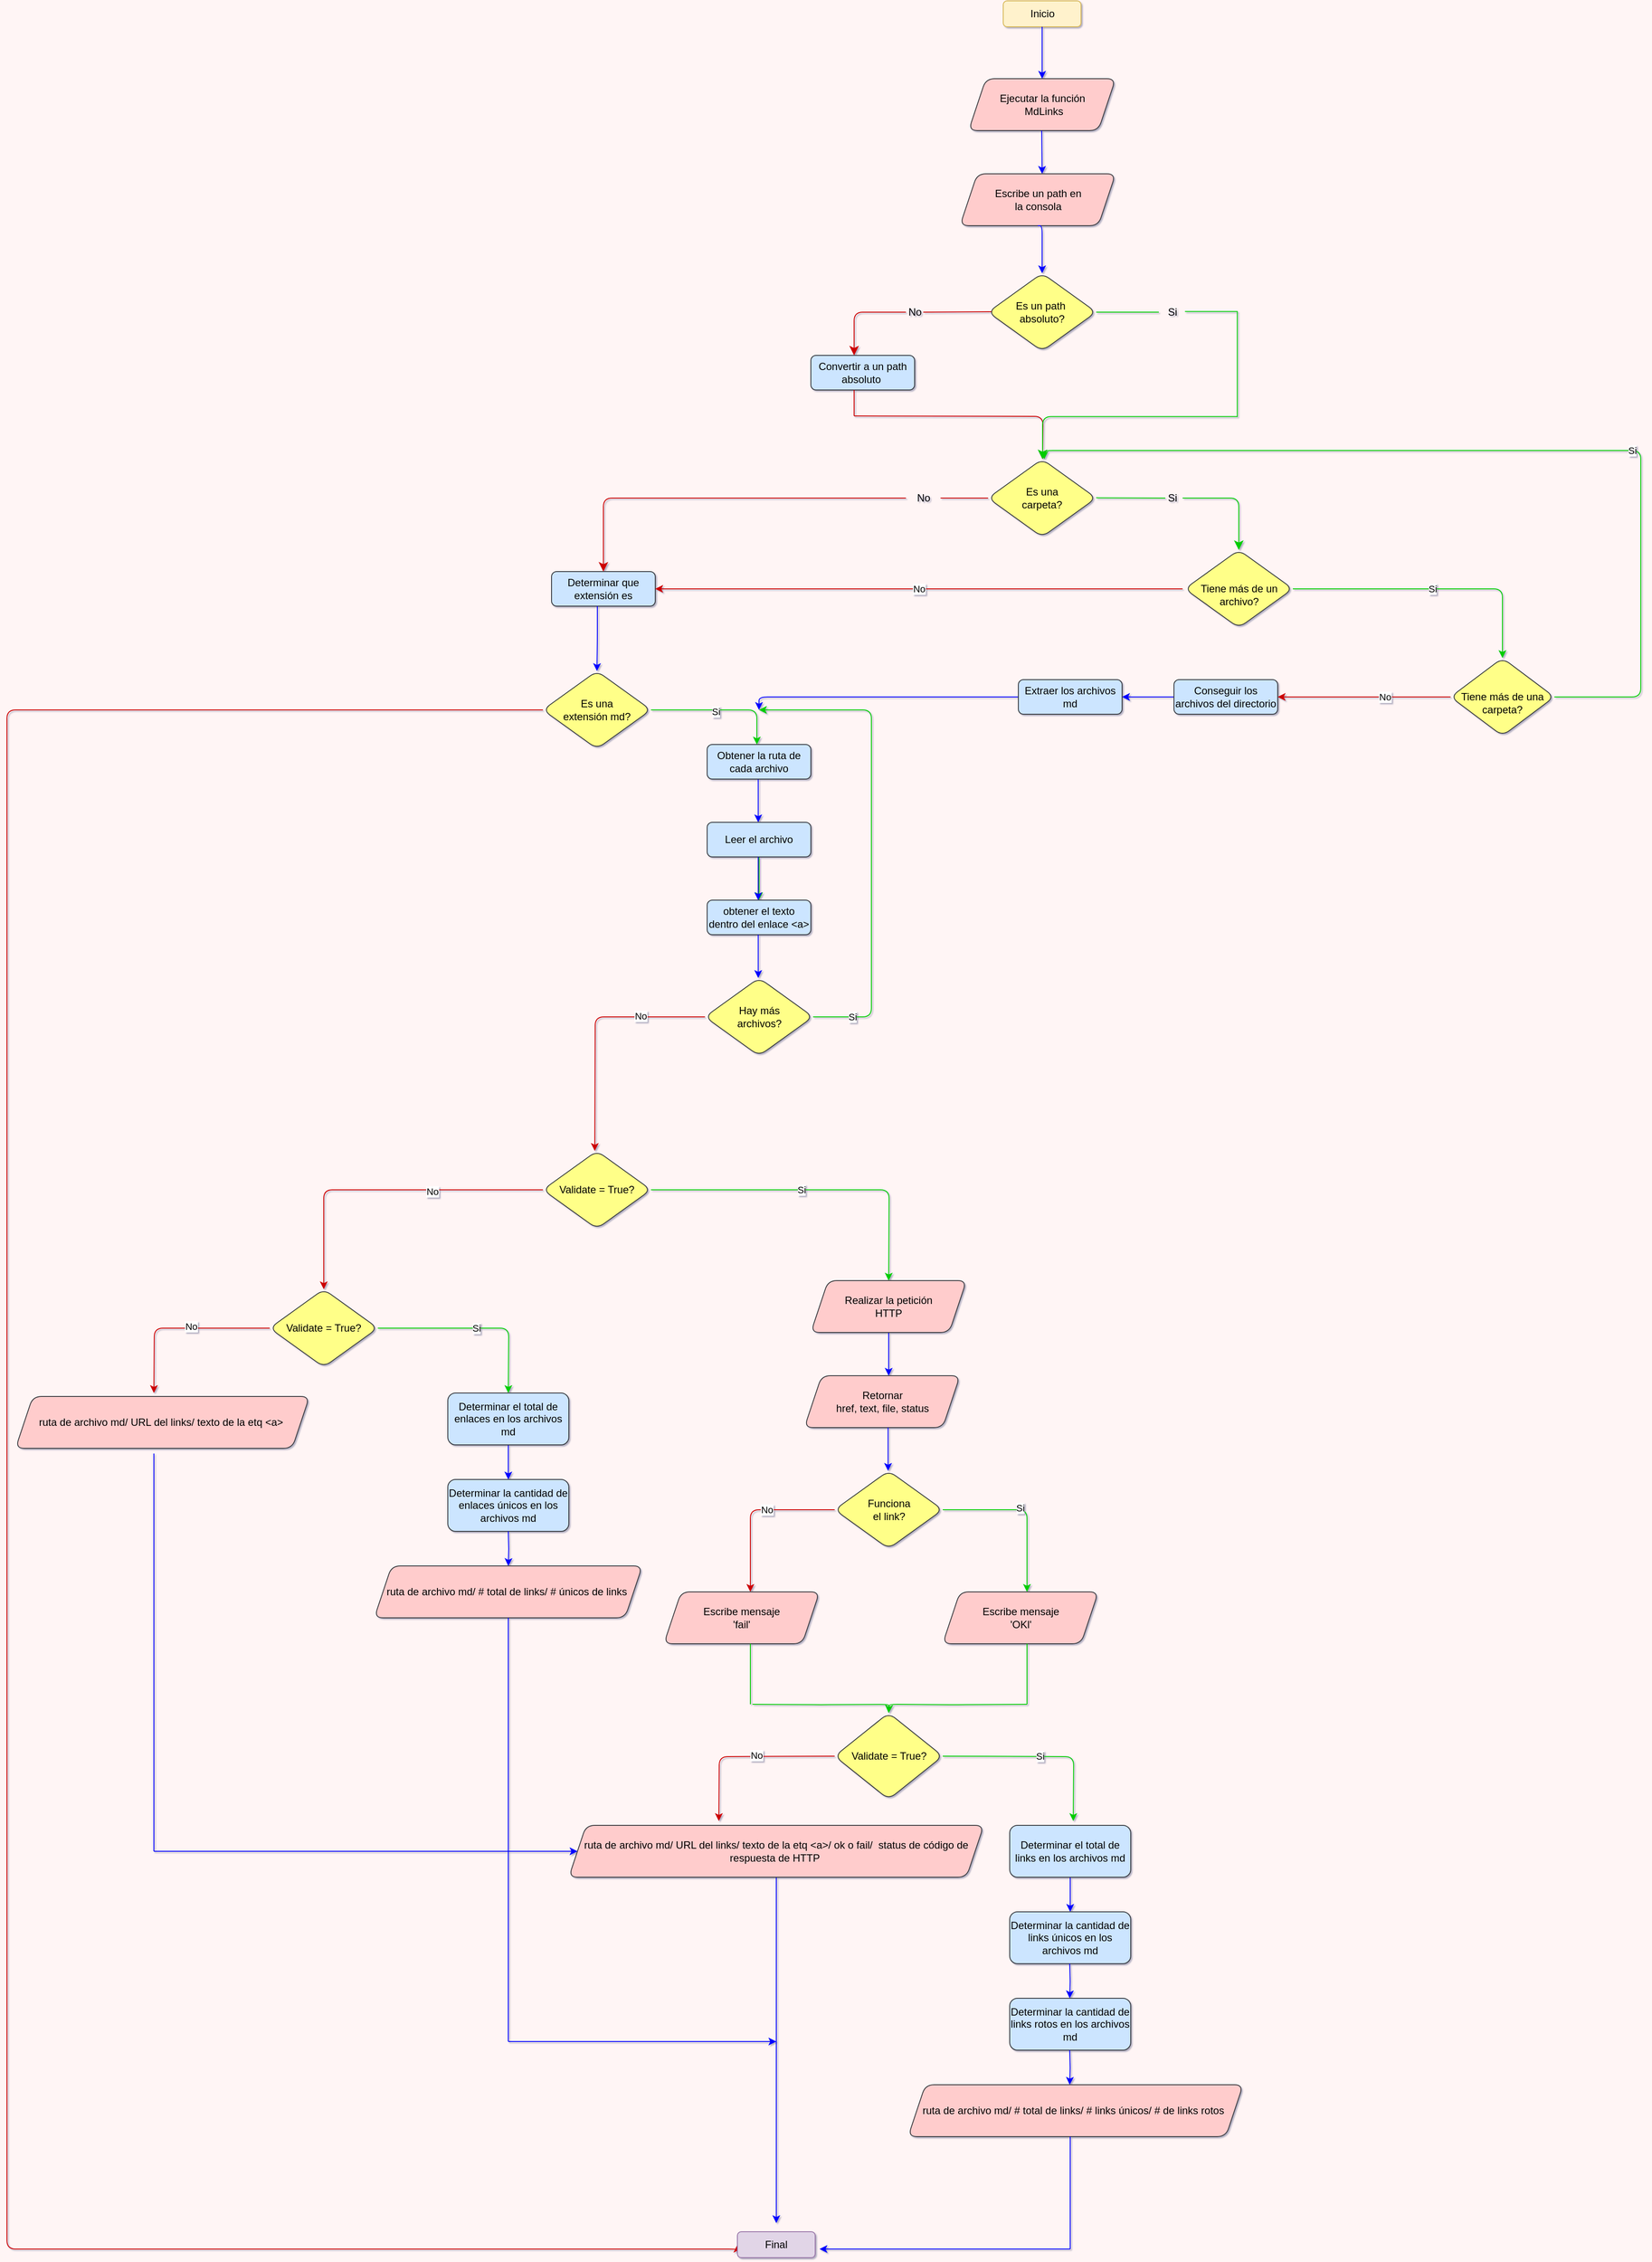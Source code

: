 <mxfile>
    <diagram id="C5RBs43oDa-KdzZeNtuy" name="Page-1">
        <mxGraphModel dx="1115" dy="220" grid="1" gridSize="10" guides="1" tooltips="1" connect="1" arrows="1" fold="1" page="1" pageScale="1" pageWidth="827" pageHeight="1169" background="#FFF5F5" math="0" shadow="1">
            <root>
                <mxCell id="WIyWlLk6GJQsqaUBKTNV-0"/>
                <mxCell id="WIyWlLk6GJQsqaUBKTNV-1" parent="WIyWlLk6GJQsqaUBKTNV-0"/>
                <mxCell id="WIyWlLk6GJQsqaUBKTNV-3" value="Inicio" style="rounded=1;whiteSpace=wrap;html=1;fontSize=12;glass=0;strokeWidth=1;shadow=0;fillColor=#fff2cc;strokeColor=#d6b656;" parent="WIyWlLk6GJQsqaUBKTNV-1" vertex="1">
                    <mxGeometry x="372.5" y="80" width="90" height="30" as="geometry"/>
                </mxCell>
                <mxCell id="GzxHe0S0takHzzs3fDO5-0" value="Ejecutar la función&lt;br&gt;&amp;nbsp;MdLinks" style="shape=parallelogram;perimeter=parallelogramPerimeter;whiteSpace=wrap;html=1;fixedSize=1;fillColor=#ffcccc;strokeColor=#36393d;rounded=1;" parent="WIyWlLk6GJQsqaUBKTNV-1" vertex="1">
                    <mxGeometry x="332.5" y="170" width="170" height="60" as="geometry"/>
                </mxCell>
                <mxCell id="GzxHe0S0takHzzs3fDO5-2" value="" style="endArrow=classic;html=1;rounded=1;strokeColor=#0000FF;" parent="WIyWlLk6GJQsqaUBKTNV-1" edge="1">
                    <mxGeometry width="50" height="50" relative="1" as="geometry">
                        <mxPoint x="417" y="230" as="sourcePoint"/>
                        <mxPoint x="417.5" y="280" as="targetPoint"/>
                    </mxGeometry>
                </mxCell>
                <mxCell id="GzxHe0S0takHzzs3fDO5-3" value="Escribe un path en &lt;br&gt;la consola" style="shape=parallelogram;perimeter=parallelogramPerimeter;whiteSpace=wrap;html=1;fixedSize=1;fillColor=#ffcccc;strokeColor=#36393d;rounded=1;" parent="WIyWlLk6GJQsqaUBKTNV-1" vertex="1">
                    <mxGeometry x="322.5" y="280" width="180" height="60" as="geometry"/>
                </mxCell>
                <mxCell id="GzxHe0S0takHzzs3fDO5-6" style="edgeStyle=orthogonalEdgeStyle;rounded=1;orthogonalLoop=1;jettySize=auto;html=1;exitX=0.5;exitY=1;exitDx=0;exitDy=0;entryX=0.5;entryY=0;entryDx=0;entryDy=0;strokeColor=#0000FF;" parent="WIyWlLk6GJQsqaUBKTNV-1" source="GzxHe0S0takHzzs3fDO5-3" target="GzxHe0S0takHzzs3fDO5-42" edge="1">
                    <mxGeometry x="-0.143" y="20" relative="1" as="geometry">
                        <mxPoint x="418" y="390" as="targetPoint"/>
                        <Array as="points">
                            <mxPoint x="418" y="340"/>
                        </Array>
                        <mxPoint as="offset"/>
                    </mxGeometry>
                </mxCell>
                <mxCell id="GzxHe0S0takHzzs3fDO5-11" value="" style="endArrow=none;html=1;rounded=1;fillColor=#d5e8d4;strokeColor=#00CC00;exitX=1;exitY=0.5;exitDx=0;exitDy=0;" parent="WIyWlLk6GJQsqaUBKTNV-1" source="GzxHe0S0takHzzs3fDO5-42" target="GzxHe0S0takHzzs3fDO5-12" edge="1">
                    <mxGeometry width="50" height="50" relative="1" as="geometry">
                        <mxPoint x="467.5" y="444.67" as="sourcePoint"/>
                        <mxPoint x="550" y="440" as="targetPoint"/>
                        <Array as="points">
                            <mxPoint x="530" y="440"/>
                        </Array>
                    </mxGeometry>
                </mxCell>
                <mxCell id="GzxHe0S0takHzzs3fDO5-12" value="Si" style="text;html=1;align=center;verticalAlign=middle;resizable=0;points=[];autosize=1;strokeColor=none;fillColor=none;rounded=1;" parent="WIyWlLk6GJQsqaUBKTNV-1" vertex="1">
                    <mxGeometry x="552.5" y="425" width="30" height="30" as="geometry"/>
                </mxCell>
                <mxCell id="GzxHe0S0takHzzs3fDO5-15" value="" style="shape=partialRectangle;whiteSpace=wrap;html=1;bottom=0;right=0;fillColor=none;rotation=90;strokeColor=#00CC00;rounded=1;" parent="WIyWlLk6GJQsqaUBKTNV-1" vertex="1">
                    <mxGeometry x="552.5" y="470" width="121.5" height="60" as="geometry"/>
                </mxCell>
                <mxCell id="GzxHe0S0takHzzs3fDO5-18" value="Es una &lt;br&gt;carpeta?" style="rhombus;whiteSpace=wrap;html=1;fillColor=#ffff88;strokeColor=#36393d;rounded=1;" parent="WIyWlLk6GJQsqaUBKTNV-1" vertex="1">
                    <mxGeometry x="355" y="610" width="125" height="90" as="geometry"/>
                </mxCell>
                <mxCell id="GzxHe0S0takHzzs3fDO5-19" value="" style="endArrow=none;html=1;rounded=1;fillColor=#f8cecc;strokeColor=#CC0000;" parent="WIyWlLk6GJQsqaUBKTNV-1" edge="1">
                    <mxGeometry width="50" height="50" relative="1" as="geometry">
                        <mxPoint x="280" y="440" as="sourcePoint"/>
                        <mxPoint x="365" y="439.5" as="targetPoint"/>
                    </mxGeometry>
                </mxCell>
                <mxCell id="GzxHe0S0takHzzs3fDO5-22" value="No" style="text;html=1;align=center;verticalAlign=middle;resizable=0;points=[];autosize=1;strokeColor=none;fillColor=none;rounded=1;" parent="WIyWlLk6GJQsqaUBKTNV-1" vertex="1">
                    <mxGeometry x="250" y="425" width="40" height="30" as="geometry"/>
                </mxCell>
                <mxCell id="GzxHe0S0takHzzs3fDO5-23" value="" style="edgeStyle=segmentEdgeStyle;endArrow=classic;html=1;rounded=1;endSize=8;startSize=8;fillColor=#f8cecc;strokeColor=#CC0000;" parent="WIyWlLk6GJQsqaUBKTNV-1" edge="1">
                    <mxGeometry x="-0.2" y="-40" width="50" height="50" relative="1" as="geometry">
                        <mxPoint x="260" y="440" as="sourcePoint"/>
                        <mxPoint x="200" y="490" as="targetPoint"/>
                        <mxPoint as="offset"/>
                    </mxGeometry>
                </mxCell>
                <mxCell id="GzxHe0S0takHzzs3fDO5-24" value="Convertir a un path absoluto&amp;nbsp;" style="rounded=1;whiteSpace=wrap;html=1;fillColor=#cce5ff;strokeColor=#36393d;" parent="WIyWlLk6GJQsqaUBKTNV-1" vertex="1">
                    <mxGeometry x="150" y="490" width="120" height="40" as="geometry"/>
                </mxCell>
                <mxCell id="GzxHe0S0takHzzs3fDO5-30" value="" style="endArrow=none;html=1;rounded=1;strokeColor=#CC0000;" parent="WIyWlLk6GJQsqaUBKTNV-1" edge="1">
                    <mxGeometry width="50" height="50" relative="1" as="geometry">
                        <mxPoint x="200" y="560" as="sourcePoint"/>
                        <mxPoint x="200" y="530" as="targetPoint"/>
                        <Array as="points"/>
                    </mxGeometry>
                </mxCell>
                <mxCell id="GzxHe0S0takHzzs3fDO5-31" value="" style="endArrow=classic;html=1;rounded=1;strokeColor=#CC0000;edgeStyle=orthogonalEdgeStyle;" parent="WIyWlLk6GJQsqaUBKTNV-1" edge="1">
                    <mxGeometry width="50" height="50" relative="1" as="geometry">
                        <mxPoint x="200" y="560" as="sourcePoint"/>
                        <mxPoint x="418" y="610" as="targetPoint"/>
                    </mxGeometry>
                </mxCell>
                <mxCell id="GzxHe0S0takHzzs3fDO5-17" value="" style="edgeStyle=orthogonalEdgeStyle;endArrow=classic;html=1;rounded=1;endSize=8;startSize=8;exitX=1;exitY=0;exitDx=0;exitDy=0;fillColor=#d5e8d4;strokeColor=#00CC00;" parent="WIyWlLk6GJQsqaUBKTNV-1" source="GzxHe0S0takHzzs3fDO5-15" edge="1">
                    <mxGeometry x="-0.4" y="-170" width="50" height="50" relative="1" as="geometry">
                        <mxPoint x="477.5" y="560" as="sourcePoint"/>
                        <mxPoint x="418" y="610" as="targetPoint"/>
                        <Array as="points">
                            <mxPoint x="418" y="560"/>
                        </Array>
                        <mxPoint as="offset"/>
                    </mxGeometry>
                </mxCell>
                <mxCell id="GzxHe0S0takHzzs3fDO5-33" value="" style="endArrow=none;html=1;rounded=1;fillColor=#d5e8d4;strokeColor=#00CC00;" parent="WIyWlLk6GJQsqaUBKTNV-1" edge="1">
                    <mxGeometry width="50" height="50" relative="1" as="geometry">
                        <mxPoint x="480" y="654.68" as="sourcePoint"/>
                        <mxPoint x="560" y="655.01" as="targetPoint"/>
                    </mxGeometry>
                </mxCell>
                <mxCell id="GzxHe0S0takHzzs3fDO5-34" value="Si" style="text;html=1;align=center;verticalAlign=middle;resizable=0;points=[];autosize=1;strokeColor=none;fillColor=none;shadow=1;rounded=1;" parent="WIyWlLk6GJQsqaUBKTNV-1" vertex="1">
                    <mxGeometry x="552.5" y="640" width="30" height="30" as="geometry"/>
                </mxCell>
                <mxCell id="GzxHe0S0takHzzs3fDO5-36" value="" style="endArrow=none;html=1;rounded=1;fillColor=#f8cecc;strokeColor=#CC0000;entryX=0;entryY=0.5;entryDx=0;entryDy=0;" parent="WIyWlLk6GJQsqaUBKTNV-1" target="GzxHe0S0takHzzs3fDO5-18" edge="1">
                    <mxGeometry width="50" height="50" relative="1" as="geometry">
                        <mxPoint x="300" y="655" as="sourcePoint"/>
                        <mxPoint x="350" y="664" as="targetPoint"/>
                        <Array as="points">
                            <mxPoint x="310" y="655"/>
                        </Array>
                    </mxGeometry>
                </mxCell>
                <mxCell id="GzxHe0S0takHzzs3fDO5-39" value="" style="edgeStyle=segmentEdgeStyle;endArrow=classic;html=1;rounded=1;endSize=8;startSize=8;strokeColor=#00CC00;entryX=0.5;entryY=0;entryDx=0;entryDy=0;" parent="WIyWlLk6GJQsqaUBKTNV-1" target="GzxHe0S0takHzzs3fDO5-50" edge="1">
                    <mxGeometry x="-0.52" y="25" width="50" height="50" relative="1" as="geometry">
                        <mxPoint x="580" y="655" as="sourcePoint"/>
                        <mxPoint x="642.99" y="700" as="targetPoint"/>
                        <Array as="points">
                            <mxPoint x="645" y="655"/>
                        </Array>
                        <mxPoint as="offset"/>
                    </mxGeometry>
                </mxCell>
                <mxCell id="GzxHe0S0takHzzs3fDO5-42" value="Es un path&amp;nbsp;&lt;br&gt;absoluto?" style="rhombus;whiteSpace=wrap;html=1;fillColor=#ffff88;strokeColor=#36393d;rounded=1;" parent="WIyWlLk6GJQsqaUBKTNV-1" vertex="1">
                    <mxGeometry x="355" y="395" width="125" height="90" as="geometry"/>
                </mxCell>
                <mxCell id="GzxHe0S0takHzzs3fDO5-50" value="&lt;br&gt;Tiene más de un archivo?" style="rhombus;whiteSpace=wrap;html=1;fillColor=#ffff88;strokeColor=#36393d;rounded=1;" parent="WIyWlLk6GJQsqaUBKTNV-1" vertex="1">
                    <mxGeometry x="582.5" y="715" width="125" height="90" as="geometry"/>
                </mxCell>
                <mxCell id="GzxHe0S0takHzzs3fDO5-58" value="Determinar que extensión es" style="rounded=1;whiteSpace=wrap;html=1;fillColor=#cce5ff;strokeColor=#36393d;" parent="WIyWlLk6GJQsqaUBKTNV-1" vertex="1">
                    <mxGeometry x="-150" y="740" width="120" height="40" as="geometry"/>
                </mxCell>
                <mxCell id="GzxHe0S0takHzzs3fDO5-59" value="No" style="endArrow=classic;html=1;rounded=1;strokeColor=#CC0000;entryX=1;entryY=0.5;entryDx=0;entryDy=0;" parent="WIyWlLk6GJQsqaUBKTNV-1" target="GzxHe0S0takHzzs3fDO5-58" edge="1">
                    <mxGeometry width="50" height="50" relative="1" as="geometry">
                        <mxPoint x="580" y="760" as="sourcePoint"/>
                        <mxPoint x="380" y="744.63" as="targetPoint"/>
                    </mxGeometry>
                </mxCell>
                <mxCell id="GzxHe0S0takHzzs3fDO5-60" value="Si" style="endArrow=classic;html=1;rounded=1;strokeColor=#00CC00;exitX=1;exitY=0.5;exitDx=0;exitDy=0;entryX=0.5;entryY=0;entryDx=0;entryDy=0;" parent="WIyWlLk6GJQsqaUBKTNV-1" source="GzxHe0S0takHzzs3fDO5-50" target="GzxHe0S0takHzzs3fDO5-61" edge="1">
                    <mxGeometry width="50" height="50" relative="1" as="geometry">
                        <mxPoint x="680" y="744.63" as="sourcePoint"/>
                        <mxPoint x="950" y="790" as="targetPoint"/>
                        <Array as="points">
                            <mxPoint x="850" y="760"/>
                            <mxPoint x="950" y="760"/>
                        </Array>
                    </mxGeometry>
                </mxCell>
                <mxCell id="GzxHe0S0takHzzs3fDO5-64" style="edgeStyle=orthogonalEdgeStyle;rounded=1;orthogonalLoop=1;jettySize=auto;html=1;strokeColor=#00CC00;exitX=1;exitY=0.5;exitDx=0;exitDy=0;" parent="WIyWlLk6GJQsqaUBKTNV-1" source="GzxHe0S0takHzzs3fDO5-61" edge="1">
                    <mxGeometry relative="1" as="geometry">
                        <mxPoint x="420" y="610" as="targetPoint"/>
                        <mxPoint x="1020" y="835" as="sourcePoint"/>
                        <Array as="points">
                            <mxPoint x="1110" y="885"/>
                            <mxPoint x="1110" y="600"/>
                            <mxPoint x="420" y="600"/>
                        </Array>
                    </mxGeometry>
                </mxCell>
                <mxCell id="GzxHe0S0takHzzs3fDO5-66" value="Si" style="edgeLabel;html=1;align=center;verticalAlign=middle;resizable=0;points=[];rounded=1;" parent="GzxHe0S0takHzzs3fDO5-64" vertex="1" connectable="0">
                    <mxGeometry x="-0.272" relative="1" as="geometry">
                        <mxPoint as="offset"/>
                    </mxGeometry>
                </mxCell>
                <mxCell id="GzxHe0S0takHzzs3fDO5-67" style="edgeStyle=orthogonalEdgeStyle;rounded=1;orthogonalLoop=1;jettySize=auto;html=1;strokeColor=#CC0000;fillColor=#f8cecc;entryX=1;entryY=0.5;entryDx=0;entryDy=0;" parent="WIyWlLk6GJQsqaUBKTNV-1" source="GzxHe0S0takHzzs3fDO5-61" target="GzxHe0S0takHzzs3fDO5-69" edge="1">
                    <mxGeometry relative="1" as="geometry">
                        <mxPoint x="690" y="830" as="targetPoint"/>
                        <Array as="points"/>
                    </mxGeometry>
                </mxCell>
                <mxCell id="GzxHe0S0takHzzs3fDO5-68" value="No" style="edgeLabel;html=1;align=center;verticalAlign=middle;resizable=0;points=[];rounded=1;" parent="GzxHe0S0takHzzs3fDO5-67" vertex="1" connectable="0">
                    <mxGeometry x="-0.238" relative="1" as="geometry">
                        <mxPoint as="offset"/>
                    </mxGeometry>
                </mxCell>
                <mxCell id="GzxHe0S0takHzzs3fDO5-61" value="&lt;br&gt;Tiene más de una carpeta?" style="rhombus;whiteSpace=wrap;html=1;fillColor=#ffff88;strokeColor=#36393d;rounded=1;" parent="WIyWlLk6GJQsqaUBKTNV-1" vertex="1">
                    <mxGeometry x="890" y="840" width="120" height="90" as="geometry"/>
                </mxCell>
                <mxCell id="GzxHe0S0takHzzs3fDO5-109" style="edgeStyle=orthogonalEdgeStyle;rounded=1;orthogonalLoop=1;jettySize=auto;html=1;entryX=1;entryY=0.5;entryDx=0;entryDy=0;strokeColor=#0000FF;" parent="WIyWlLk6GJQsqaUBKTNV-1" source="GzxHe0S0takHzzs3fDO5-69" target="GzxHe0S0takHzzs3fDO5-71" edge="1">
                    <mxGeometry relative="1" as="geometry"/>
                </mxCell>
                <mxCell id="GzxHe0S0takHzzs3fDO5-69" value="Conseguir los archivos del directorio" style="rounded=1;whiteSpace=wrap;html=1;fillColor=#cce5ff;strokeColor=#36393d;" parent="WIyWlLk6GJQsqaUBKTNV-1" vertex="1">
                    <mxGeometry x="570" y="865" width="120" height="40" as="geometry"/>
                </mxCell>
                <mxCell id="GzxHe0S0takHzzs3fDO5-108" style="edgeStyle=orthogonalEdgeStyle;rounded=1;orthogonalLoop=1;jettySize=auto;html=1;strokeColor=#0000FF;" parent="WIyWlLk6GJQsqaUBKTNV-1" source="GzxHe0S0takHzzs3fDO5-71" edge="1">
                    <mxGeometry relative="1" as="geometry">
                        <mxPoint x="90" y="900" as="targetPoint"/>
                        <Array as="points">
                            <mxPoint x="90" y="885"/>
                        </Array>
                    </mxGeometry>
                </mxCell>
                <mxCell id="GzxHe0S0takHzzs3fDO5-71" value="Extraer los archivos md" style="rounded=1;whiteSpace=wrap;html=1;fillColor=#cce5ff;strokeColor=#36393d;" parent="WIyWlLk6GJQsqaUBKTNV-1" vertex="1">
                    <mxGeometry x="390" y="865" width="120" height="40" as="geometry"/>
                </mxCell>
                <mxCell id="GzxHe0S0takHzzs3fDO5-78" style="edgeStyle=orthogonalEdgeStyle;rounded=1;orthogonalLoop=1;jettySize=auto;html=1;strokeColor=#00CC00;entryX=0.5;entryY=0;entryDx=0;entryDy=0;" parent="WIyWlLk6GJQsqaUBKTNV-1" source="GzxHe0S0takHzzs3fDO5-72" edge="1">
                    <mxGeometry relative="1" as="geometry">
                        <mxPoint x="87.5" y="940" as="targetPoint"/>
                        <Array as="points">
                            <mxPoint x="88" y="900"/>
                        </Array>
                    </mxGeometry>
                </mxCell>
                <mxCell id="GzxHe0S0takHzzs3fDO5-79" value="Si" style="edgeLabel;html=1;align=center;verticalAlign=middle;resizable=0;points=[];rounded=1;" parent="GzxHe0S0takHzzs3fDO5-78" vertex="1" connectable="0">
                    <mxGeometry x="-0.083" y="-2" relative="1" as="geometry">
                        <mxPoint as="offset"/>
                    </mxGeometry>
                </mxCell>
                <mxCell id="GzxHe0S0takHzzs3fDO5-81" style="edgeStyle=orthogonalEdgeStyle;rounded=1;orthogonalLoop=1;jettySize=auto;html=1;strokeColor=#CC0000;entryX=0;entryY=0.5;entryDx=0;entryDy=0;" parent="WIyWlLk6GJQsqaUBKTNV-1" source="GzxHe0S0takHzzs3fDO5-72" target="GzxHe0S0takHzzs3fDO5-174" edge="1">
                    <mxGeometry relative="1" as="geometry">
                        <mxPoint x="-200" y="2440" as="targetPoint"/>
                        <Array as="points">
                            <mxPoint x="-780" y="900"/>
                            <mxPoint x="-780" y="2680"/>
                            <mxPoint x="65" y="2680"/>
                        </Array>
                    </mxGeometry>
                </mxCell>
                <mxCell id="GzxHe0S0takHzzs3fDO5-72" value="Es una &lt;br&gt;extensión md?" style="rhombus;whiteSpace=wrap;html=1;fillColor=#ffff88;strokeColor=#36393d;rounded=1;" parent="WIyWlLk6GJQsqaUBKTNV-1" vertex="1">
                    <mxGeometry x="-160" y="855" width="125" height="90" as="geometry"/>
                </mxCell>
                <mxCell id="GzxHe0S0takHzzs3fDO5-77" value="" style="group;rounded=1;" parent="WIyWlLk6GJQsqaUBKTNV-1" vertex="1" connectable="0">
                    <mxGeometry x="120" y="640" width="180" height="30" as="geometry"/>
                </mxCell>
                <mxCell id="GzxHe0S0takHzzs3fDO5-37" value="No" style="text;html=1;align=center;verticalAlign=middle;resizable=0;points=[];autosize=1;strokeColor=none;fillColor=none;rounded=1;" parent="GzxHe0S0takHzzs3fDO5-77" vertex="1">
                    <mxGeometry x="140" width="40" height="30" as="geometry"/>
                </mxCell>
                <mxCell id="GzxHe0S0takHzzs3fDO5-55" value="" style="edgeStyle=segmentEdgeStyle;endArrow=classic;html=1;rounded=1;endSize=8;startSize=8;fillColor=#f8cecc;strokeColor=#CC0000;entryX=0.5;entryY=0;entryDx=0;entryDy=0;" parent="GzxHe0S0takHzzs3fDO5-77" source="GzxHe0S0takHzzs3fDO5-37" target="GzxHe0S0takHzzs3fDO5-58" edge="1">
                    <mxGeometry x="-0.2" y="-40" width="50" height="50" relative="1" as="geometry">
                        <mxPoint x="160" y="10" as="sourcePoint"/>
                        <mxPoint y="70" as="targetPoint"/>
                        <mxPoint as="offset"/>
                        <Array as="points">
                            <mxPoint x="-210" y="15"/>
                            <mxPoint x="-210" y="85"/>
                        </Array>
                    </mxGeometry>
                </mxCell>
                <mxCell id="GzxHe0S0takHzzs3fDO5-74" style="edgeStyle=orthogonalEdgeStyle;rounded=1;orthogonalLoop=1;jettySize=auto;html=1;strokeColor=#0000FF;entryX=0.5;entryY=0;entryDx=0;entryDy=0;" parent="GzxHe0S0takHzzs3fDO5-77" source="GzxHe0S0takHzzs3fDO5-58" target="GzxHe0S0takHzzs3fDO5-72" edge="1">
                    <mxGeometry relative="1" as="geometry">
                        <mxPoint y="150" as="targetPoint"/>
                        <Array as="points">
                            <mxPoint x="-217" y="180"/>
                            <mxPoint x="-217" y="180"/>
                        </Array>
                    </mxGeometry>
                </mxCell>
                <mxCell id="GzxHe0S0takHzzs3fDO5-86" style="edgeStyle=orthogonalEdgeStyle;rounded=1;orthogonalLoop=1;jettySize=auto;html=1;strokeColor=#0000FF;" parent="WIyWlLk6GJQsqaUBKTNV-1" edge="1">
                    <mxGeometry relative="1" as="geometry">
                        <mxPoint x="89.09" y="1030" as="targetPoint"/>
                        <mxPoint x="89.09" y="980" as="sourcePoint"/>
                        <Array as="points">
                            <mxPoint x="89.09" y="990"/>
                            <mxPoint x="89.09" y="990"/>
                        </Array>
                    </mxGeometry>
                </mxCell>
                <mxCell id="GzxHe0S0takHzzs3fDO5-85" value="Obtener la ruta de cada archivo" style="rounded=1;whiteSpace=wrap;html=1;fillColor=#cce5ff;strokeColor=#36393d;" parent="WIyWlLk6GJQsqaUBKTNV-1" vertex="1">
                    <mxGeometry x="30" y="940" width="120" height="40" as="geometry"/>
                </mxCell>
                <mxCell id="GzxHe0S0takHzzs3fDO5-94" value="" style="edgeStyle=orthogonalEdgeStyle;rounded=1;orthogonalLoop=1;jettySize=auto;html=1;strokeColor=#00CC00;" parent="WIyWlLk6GJQsqaUBKTNV-1" source="GzxHe0S0takHzzs3fDO5-87" target="GzxHe0S0takHzzs3fDO5-89" edge="1">
                    <mxGeometry relative="1" as="geometry"/>
                </mxCell>
                <mxCell id="GzxHe0S0takHzzs3fDO5-87" value="Leer el archivo" style="rounded=1;whiteSpace=wrap;html=1;fillColor=#cce5ff;strokeColor=#36393d;" parent="WIyWlLk6GJQsqaUBKTNV-1" vertex="1">
                    <mxGeometry x="30" y="1030" width="120" height="40" as="geometry"/>
                </mxCell>
                <mxCell id="GzxHe0S0takHzzs3fDO5-89" value="obtener el texto dentro del enlace &amp;lt;a&amp;gt;" style="rounded=1;whiteSpace=wrap;html=1;fillColor=#cce5ff;strokeColor=#36393d;" parent="WIyWlLk6GJQsqaUBKTNV-1" vertex="1">
                    <mxGeometry x="30" y="1120" width="120" height="40" as="geometry"/>
                </mxCell>
                <mxCell id="GzxHe0S0takHzzs3fDO5-91" style="edgeStyle=orthogonalEdgeStyle;rounded=1;orthogonalLoop=1;jettySize=auto;html=1;strokeColor=#0000FF;" parent="WIyWlLk6GJQsqaUBKTNV-1" edge="1">
                    <mxGeometry relative="1" as="geometry">
                        <mxPoint x="89.09" y="1120" as="targetPoint"/>
                        <mxPoint x="89.09" y="1070" as="sourcePoint"/>
                        <Array as="points">
                            <mxPoint x="89.09" y="1080"/>
                            <mxPoint x="89.09" y="1080"/>
                        </Array>
                    </mxGeometry>
                </mxCell>
                <mxCell id="GzxHe0S0takHzzs3fDO5-95" style="edgeStyle=orthogonalEdgeStyle;rounded=1;orthogonalLoop=1;jettySize=auto;html=1;strokeColor=#0000FF;" parent="WIyWlLk6GJQsqaUBKTNV-1" edge="1">
                    <mxGeometry relative="1" as="geometry">
                        <mxPoint x="89.09" y="1210" as="targetPoint"/>
                        <mxPoint x="89.09" y="1160" as="sourcePoint"/>
                        <Array as="points">
                            <mxPoint x="89.09" y="1170"/>
                            <mxPoint x="89.09" y="1170"/>
                        </Array>
                    </mxGeometry>
                </mxCell>
                <mxCell id="GzxHe0S0takHzzs3fDO5-98" style="edgeStyle=orthogonalEdgeStyle;rounded=1;orthogonalLoop=1;jettySize=auto;html=1;strokeColor=#00CC00;" parent="WIyWlLk6GJQsqaUBKTNV-1" source="GzxHe0S0takHzzs3fDO5-96" edge="1">
                    <mxGeometry relative="1" as="geometry">
                        <mxPoint x="90" y="900" as="targetPoint"/>
                        <Array as="points">
                            <mxPoint x="220" y="1255"/>
                            <mxPoint x="220" y="900"/>
                        </Array>
                    </mxGeometry>
                </mxCell>
                <mxCell id="GzxHe0S0takHzzs3fDO5-100" value="Si" style="edgeLabel;html=1;align=center;verticalAlign=middle;resizable=0;points=[];rounded=1;" parent="GzxHe0S0takHzzs3fDO5-98" vertex="1" connectable="0">
                    <mxGeometry x="-0.835" relative="1" as="geometry">
                        <mxPoint as="offset"/>
                    </mxGeometry>
                </mxCell>
                <mxCell id="GzxHe0S0takHzzs3fDO5-110" style="edgeStyle=orthogonalEdgeStyle;rounded=1;orthogonalLoop=1;jettySize=auto;html=1;strokeColor=#CC0000;" parent="WIyWlLk6GJQsqaUBKTNV-1" source="GzxHe0S0takHzzs3fDO5-96" edge="1">
                    <mxGeometry relative="1" as="geometry">
                        <mxPoint x="-100" y="1410" as="targetPoint"/>
                    </mxGeometry>
                </mxCell>
                <mxCell id="GzxHe0S0takHzzs3fDO5-112" value="No" style="edgeLabel;html=1;align=center;verticalAlign=middle;resizable=0;points=[];rounded=1;" parent="GzxHe0S0takHzzs3fDO5-110" vertex="1" connectable="0">
                    <mxGeometry x="-0.469" y="-1" relative="1" as="geometry">
                        <mxPoint as="offset"/>
                    </mxGeometry>
                </mxCell>
                <mxCell id="GzxHe0S0takHzzs3fDO5-96" value="Hay más &lt;br&gt;archivos?" style="rhombus;whiteSpace=wrap;html=1;fillColor=#ffff88;strokeColor=#36393d;rounded=1;" parent="WIyWlLk6GJQsqaUBKTNV-1" vertex="1">
                    <mxGeometry x="27.5" y="1210" width="125" height="90" as="geometry"/>
                </mxCell>
                <mxCell id="GzxHe0S0takHzzs3fDO5-114" style="edgeStyle=orthogonalEdgeStyle;rounded=1;orthogonalLoop=1;jettySize=auto;html=1;strokeColor=#00CC00;" parent="WIyWlLk6GJQsqaUBKTNV-1" source="GzxHe0S0takHzzs3fDO5-113" edge="1">
                    <mxGeometry relative="1" as="geometry">
                        <mxPoint x="240" y="1560" as="targetPoint"/>
                    </mxGeometry>
                </mxCell>
                <mxCell id="GzxHe0S0takHzzs3fDO5-115" value="Si" style="edgeLabel;html=1;align=center;verticalAlign=middle;resizable=0;points=[];rounded=1;" parent="GzxHe0S0takHzzs3fDO5-114" vertex="1" connectable="0">
                    <mxGeometry x="-0.088" relative="1" as="geometry">
                        <mxPoint as="offset"/>
                    </mxGeometry>
                </mxCell>
                <mxCell id="GzxHe0S0takHzzs3fDO5-122" style="edgeStyle=orthogonalEdgeStyle;rounded=1;orthogonalLoop=1;jettySize=auto;html=1;strokeColor=#CC0000;entryX=0.5;entryY=0;entryDx=0;entryDy=0;" parent="WIyWlLk6GJQsqaUBKTNV-1" source="GzxHe0S0takHzzs3fDO5-113" target="GzxHe0S0takHzzs3fDO5-124" edge="1">
                    <mxGeometry relative="1" as="geometry">
                        <mxPoint x="-400" y="1560" as="targetPoint"/>
                        <Array as="points">
                            <mxPoint x="-413" y="1455"/>
                        </Array>
                    </mxGeometry>
                </mxCell>
                <mxCell id="GzxHe0S0takHzzs3fDO5-123" value="No" style="edgeLabel;html=1;align=center;verticalAlign=middle;resizable=0;points=[];rounded=1;" parent="GzxHe0S0takHzzs3fDO5-122" vertex="1" connectable="0">
                    <mxGeometry x="-0.302" y="2" relative="1" as="geometry">
                        <mxPoint as="offset"/>
                    </mxGeometry>
                </mxCell>
                <mxCell id="GzxHe0S0takHzzs3fDO5-113" value="Validate = True?" style="rhombus;whiteSpace=wrap;html=1;fillColor=#ffff88;strokeColor=#36393d;rounded=1;" parent="WIyWlLk6GJQsqaUBKTNV-1" vertex="1">
                    <mxGeometry x="-160" y="1410" width="125" height="90" as="geometry"/>
                </mxCell>
                <mxCell id="GzxHe0S0takHzzs3fDO5-121" style="edgeStyle=orthogonalEdgeStyle;rounded=1;orthogonalLoop=1;jettySize=auto;html=1;strokeColor=#0000FF;" parent="WIyWlLk6GJQsqaUBKTNV-1" source="GzxHe0S0takHzzs3fDO5-119" edge="1">
                    <mxGeometry relative="1" as="geometry">
                        <mxPoint x="240" y="1670" as="targetPoint"/>
                    </mxGeometry>
                </mxCell>
                <mxCell id="GzxHe0S0takHzzs3fDO5-119" value="Realizar la petición&lt;br&gt;HTTP" style="shape=parallelogram;perimeter=parallelogramPerimeter;whiteSpace=wrap;html=1;fixedSize=1;fillColor=#ffcccc;strokeColor=#36393d;rounded=1;" parent="WIyWlLk6GJQsqaUBKTNV-1" vertex="1">
                    <mxGeometry x="150" y="1560" width="180" height="60" as="geometry"/>
                </mxCell>
                <mxCell id="GzxHe0S0takHzzs3fDO5-120" value="Retornar&lt;br&gt;href, text, file, status" style="shape=parallelogram;perimeter=parallelogramPerimeter;whiteSpace=wrap;html=1;fixedSize=1;fillColor=#ffcccc;strokeColor=#36393d;rounded=1;" parent="WIyWlLk6GJQsqaUBKTNV-1" vertex="1">
                    <mxGeometry x="142.5" y="1670" width="180" height="60" as="geometry"/>
                </mxCell>
                <mxCell id="GzxHe0S0takHzzs3fDO5-128" value="Si" style="edgeStyle=orthogonalEdgeStyle;rounded=1;orthogonalLoop=1;jettySize=auto;html=1;strokeColor=#00CC00;" parent="WIyWlLk6GJQsqaUBKTNV-1" source="GzxHe0S0takHzzs3fDO5-124" edge="1">
                    <mxGeometry relative="1" as="geometry">
                        <mxPoint x="-200" y="1690" as="targetPoint"/>
                    </mxGeometry>
                </mxCell>
                <mxCell id="GzxHe0S0takHzzs3fDO5-138" style="edgeStyle=orthogonalEdgeStyle;rounded=1;orthogonalLoop=1;jettySize=auto;html=1;strokeColor=#CC0000;" parent="WIyWlLk6GJQsqaUBKTNV-1" source="GzxHe0S0takHzzs3fDO5-124" edge="1">
                    <mxGeometry relative="1" as="geometry">
                        <mxPoint x="-610" y="1690" as="targetPoint"/>
                    </mxGeometry>
                </mxCell>
                <mxCell id="GzxHe0S0takHzzs3fDO5-155" value="No" style="edgeLabel;html=1;align=center;verticalAlign=middle;resizable=0;points=[];rounded=1;" parent="GzxHe0S0takHzzs3fDO5-138" vertex="1" connectable="0">
                    <mxGeometry x="-0.124" y="-2" relative="1" as="geometry">
                        <mxPoint as="offset"/>
                    </mxGeometry>
                </mxCell>
                <mxCell id="GzxHe0S0takHzzs3fDO5-124" value="Validate = True?" style="rhombus;whiteSpace=wrap;html=1;fillColor=#ffff88;strokeColor=#36393d;rounded=1;" parent="WIyWlLk6GJQsqaUBKTNV-1" vertex="1">
                    <mxGeometry x="-476" y="1570" width="125" height="90" as="geometry"/>
                </mxCell>
                <mxCell id="GzxHe0S0takHzzs3fDO5-133" style="edgeStyle=orthogonalEdgeStyle;rounded=1;orthogonalLoop=1;jettySize=auto;html=1;strokeColor=#0000FF;" parent="WIyWlLk6GJQsqaUBKTNV-1" source="GzxHe0S0takHzzs3fDO5-129" edge="1">
                    <mxGeometry relative="1" as="geometry">
                        <mxPoint x="-200" y="1790" as="targetPoint"/>
                    </mxGeometry>
                </mxCell>
                <mxCell id="GzxHe0S0takHzzs3fDO5-129" value="Determinar el total de enlaces en los archivos md" style="rounded=1;whiteSpace=wrap;html=1;fillColor=#cce5ff;strokeColor=#36393d;" parent="WIyWlLk6GJQsqaUBKTNV-1" vertex="1">
                    <mxGeometry x="-270" y="1690" width="140" height="60" as="geometry"/>
                </mxCell>
                <mxCell id="GzxHe0S0takHzzs3fDO5-134" value="Determinar la cantidad de enlaces únicos en los archivos md" style="rounded=1;whiteSpace=wrap;html=1;fillColor=#cce5ff;strokeColor=#36393d;" parent="WIyWlLk6GJQsqaUBKTNV-1" vertex="1">
                    <mxGeometry x="-270" y="1790" width="140" height="60" as="geometry"/>
                </mxCell>
                <mxCell id="GzxHe0S0takHzzs3fDO5-135" style="edgeStyle=orthogonalEdgeStyle;rounded=1;orthogonalLoop=1;jettySize=auto;html=1;strokeColor=#0000FF;" parent="WIyWlLk6GJQsqaUBKTNV-1" edge="1">
                    <mxGeometry relative="1" as="geometry">
                        <mxPoint x="-200" y="1890" as="targetPoint"/>
                        <mxPoint x="-200" y="1850" as="sourcePoint"/>
                    </mxGeometry>
                </mxCell>
                <mxCell id="GzxHe0S0takHzzs3fDO5-137" value="ruta de archivo md/ # total de links/ # únicos de links&amp;nbsp;" style="shape=parallelogram;perimeter=parallelogramPerimeter;whiteSpace=wrap;html=1;fixedSize=1;fillColor=#ffcccc;strokeColor=#36393d;rounded=1;" parent="WIyWlLk6GJQsqaUBKTNV-1" vertex="1">
                    <mxGeometry x="-355" y="1890" width="310" height="60" as="geometry"/>
                </mxCell>
                <mxCell id="GzxHe0S0takHzzs3fDO5-139" value="ruta de archivo md/ URL del links/ texto de la etq &amp;lt;a&amp;gt;&amp;nbsp;" style="shape=parallelogram;perimeter=parallelogramPerimeter;whiteSpace=wrap;html=1;fixedSize=1;fillColor=#ffcccc;strokeColor=#36393d;rounded=1;" parent="WIyWlLk6GJQsqaUBKTNV-1" vertex="1">
                    <mxGeometry x="-770" y="1694" width="340" height="60" as="geometry"/>
                </mxCell>
                <mxCell id="GzxHe0S0takHzzs3fDO5-140" style="edgeStyle=orthogonalEdgeStyle;rounded=1;orthogonalLoop=1;jettySize=auto;html=1;strokeColor=#0000FF;" parent="WIyWlLk6GJQsqaUBKTNV-1" edge="1">
                    <mxGeometry relative="1" as="geometry">
                        <mxPoint x="239.29" y="1780" as="targetPoint"/>
                        <mxPoint x="239.29" y="1730" as="sourcePoint"/>
                    </mxGeometry>
                </mxCell>
                <mxCell id="GzxHe0S0takHzzs3fDO5-142" style="edgeStyle=orthogonalEdgeStyle;rounded=1;orthogonalLoop=1;jettySize=auto;html=1;strokeColor=#00CC00;" parent="WIyWlLk6GJQsqaUBKTNV-1" source="GzxHe0S0takHzzs3fDO5-141" edge="1">
                    <mxGeometry relative="1" as="geometry">
                        <mxPoint x="400" y="1920" as="targetPoint"/>
                        <Array as="points">
                            <mxPoint x="400" y="1825"/>
                            <mxPoint x="400" y="1920"/>
                        </Array>
                    </mxGeometry>
                </mxCell>
                <mxCell id="GzxHe0S0takHzzs3fDO5-144" value="Si" style="edgeLabel;html=1;align=center;verticalAlign=middle;resizable=0;points=[];rounded=1;" parent="GzxHe0S0takHzzs3fDO5-142" vertex="1" connectable="0">
                    <mxGeometry x="-0.059" y="2" relative="1" as="geometry">
                        <mxPoint x="-1" as="offset"/>
                    </mxGeometry>
                </mxCell>
                <mxCell id="GzxHe0S0takHzzs3fDO5-143" style="edgeStyle=orthogonalEdgeStyle;rounded=1;orthogonalLoop=1;jettySize=auto;html=1;strokeColor=#CC0000;" parent="WIyWlLk6GJQsqaUBKTNV-1" source="GzxHe0S0takHzzs3fDO5-141" edge="1">
                    <mxGeometry relative="1" as="geometry">
                        <mxPoint x="80" y="1920" as="targetPoint"/>
                        <Array as="points">
                            <mxPoint x="80" y="1825"/>
                            <mxPoint x="80" y="1910"/>
                        </Array>
                    </mxGeometry>
                </mxCell>
                <mxCell id="GzxHe0S0takHzzs3fDO5-145" value="No" style="edgeLabel;html=1;align=center;verticalAlign=middle;resizable=0;points=[];rounded=1;" parent="GzxHe0S0takHzzs3fDO5-143" vertex="1" connectable="0">
                    <mxGeometry x="-0.177" relative="1" as="geometry">
                        <mxPoint as="offset"/>
                    </mxGeometry>
                </mxCell>
                <mxCell id="GzxHe0S0takHzzs3fDO5-141" value="Funciona &lt;br&gt;el link?" style="rhombus;whiteSpace=wrap;html=1;fillColor=#ffff88;strokeColor=#36393d;rounded=1;" parent="WIyWlLk6GJQsqaUBKTNV-1" vertex="1">
                    <mxGeometry x="177.5" y="1780" width="125" height="90" as="geometry"/>
                </mxCell>
                <mxCell id="GzxHe0S0takHzzs3fDO5-146" value="Escribe mensaje &lt;br&gt;'fail'" style="shape=parallelogram;perimeter=parallelogramPerimeter;whiteSpace=wrap;html=1;fixedSize=1;fillColor=#ffcccc;strokeColor=#36393d;rounded=1;" parent="WIyWlLk6GJQsqaUBKTNV-1" vertex="1">
                    <mxGeometry x="-20" y="1920" width="180" height="60" as="geometry"/>
                </mxCell>
                <mxCell id="GzxHe0S0takHzzs3fDO5-147" value="Escribe mensaje &lt;br&gt;'OKl'" style="shape=parallelogram;perimeter=parallelogramPerimeter;whiteSpace=wrap;html=1;fixedSize=1;fillColor=#ffcccc;strokeColor=#36393d;rounded=1;" parent="WIyWlLk6GJQsqaUBKTNV-1" vertex="1">
                    <mxGeometry x="302.5" y="1920" width="180" height="60" as="geometry"/>
                </mxCell>
                <mxCell id="GzxHe0S0takHzzs3fDO5-150" value="" style="endArrow=none;html=1;rounded=1;strokeColor=#00CC00;" parent="WIyWlLk6GJQsqaUBKTNV-1" edge="1">
                    <mxGeometry width="50" height="50" relative="1" as="geometry">
                        <mxPoint x="80" y="2050" as="sourcePoint"/>
                        <mxPoint x="80" y="1980" as="targetPoint"/>
                    </mxGeometry>
                </mxCell>
                <mxCell id="GzxHe0S0takHzzs3fDO5-151" value="" style="endArrow=none;html=1;rounded=1;strokeColor=#00CC00;" parent="WIyWlLk6GJQsqaUBKTNV-1" edge="1">
                    <mxGeometry x="0.714" y="-290" width="50" height="50" relative="1" as="geometry">
                        <mxPoint x="400" y="2050" as="sourcePoint"/>
                        <mxPoint x="400" y="1980" as="targetPoint"/>
                        <Array as="points">
                            <mxPoint x="400" y="2050"/>
                        </Array>
                        <mxPoint as="offset"/>
                    </mxGeometry>
                </mxCell>
                <mxCell id="GzxHe0S0takHzzs3fDO5-152" value="" style="endArrow=classic;html=1;rounded=1;strokeColor=#00CC00;edgeStyle=orthogonalEdgeStyle;" parent="WIyWlLk6GJQsqaUBKTNV-1" edge="1">
                    <mxGeometry width="50" height="50" relative="1" as="geometry">
                        <mxPoint x="82.5" y="2050" as="sourcePoint"/>
                        <mxPoint x="240" y="2060" as="targetPoint"/>
                    </mxGeometry>
                </mxCell>
                <mxCell id="GzxHe0S0takHzzs3fDO5-153" value="" style="endArrow=classic;html=1;rounded=1;strokeColor=#00CC00;edgeStyle=orthogonalEdgeStyle;" parent="WIyWlLk6GJQsqaUBKTNV-1" edge="1">
                    <mxGeometry width="50" height="50" relative="1" as="geometry">
                        <mxPoint x="400" y="2050" as="sourcePoint"/>
                        <mxPoint x="240" y="2060" as="targetPoint"/>
                    </mxGeometry>
                </mxCell>
                <mxCell id="GzxHe0S0takHzzs3fDO5-154" value="Validate = True?" style="rhombus;whiteSpace=wrap;html=1;fillColor=#ffff88;strokeColor=#36393d;rounded=1;" parent="WIyWlLk6GJQsqaUBKTNV-1" vertex="1">
                    <mxGeometry x="177.5" y="2060" width="125" height="100" as="geometry"/>
                </mxCell>
                <mxCell id="GzxHe0S0takHzzs3fDO5-156" style="edgeStyle=orthogonalEdgeStyle;rounded=1;orthogonalLoop=1;jettySize=auto;html=1;strokeColor=#CC0000;" parent="WIyWlLk6GJQsqaUBKTNV-1" edge="1">
                    <mxGeometry relative="1" as="geometry">
                        <mxPoint x="43.5" y="2185" as="targetPoint"/>
                        <mxPoint x="177.5" y="2110" as="sourcePoint"/>
                    </mxGeometry>
                </mxCell>
                <mxCell id="GzxHe0S0takHzzs3fDO5-157" value="No" style="edgeLabel;html=1;align=center;verticalAlign=middle;resizable=0;points=[];rounded=1;" parent="GzxHe0S0takHzzs3fDO5-156" vertex="1" connectable="0">
                    <mxGeometry x="-0.124" y="-2" relative="1" as="geometry">
                        <mxPoint as="offset"/>
                    </mxGeometry>
                </mxCell>
                <mxCell id="GzxHe0S0takHzzs3fDO5-158" value="Si" style="edgeStyle=orthogonalEdgeStyle;rounded=1;orthogonalLoop=1;jettySize=auto;html=1;strokeColor=#00CC00;" parent="WIyWlLk6GJQsqaUBKTNV-1" edge="1">
                    <mxGeometry relative="1" as="geometry">
                        <mxPoint x="453.5" y="2185" as="targetPoint"/>
                        <mxPoint x="302.5" y="2110" as="sourcePoint"/>
                    </mxGeometry>
                </mxCell>
                <mxCell id="GzxHe0S0takHzzs3fDO5-173" style="edgeStyle=orthogonalEdgeStyle;rounded=1;orthogonalLoop=1;jettySize=auto;html=1;strokeColor=#0000FF;" parent="WIyWlLk6GJQsqaUBKTNV-1" source="GzxHe0S0takHzzs3fDO5-159" edge="1">
                    <mxGeometry relative="1" as="geometry">
                        <mxPoint x="110" y="2650" as="targetPoint"/>
                    </mxGeometry>
                </mxCell>
                <mxCell id="GzxHe0S0takHzzs3fDO5-159" value="ruta de archivo md/ URL del links/ texto de la etq &amp;lt;a&amp;gt;/ ok o fail/&amp;nbsp; status de código de respuesta de HTTP&amp;nbsp;" style="shape=parallelogram;perimeter=parallelogramPerimeter;whiteSpace=wrap;html=1;fixedSize=1;fillColor=#ffcccc;strokeColor=#36393d;rounded=1;" parent="WIyWlLk6GJQsqaUBKTNV-1" vertex="1">
                    <mxGeometry x="-130" y="2190" width="480" height="60" as="geometry"/>
                </mxCell>
                <mxCell id="GzxHe0S0takHzzs3fDO5-161" style="edgeStyle=orthogonalEdgeStyle;rounded=1;orthogonalLoop=1;jettySize=auto;html=1;strokeColor=#0000FF;" parent="WIyWlLk6GJQsqaUBKTNV-1" source="GzxHe0S0takHzzs3fDO5-160" edge="1">
                    <mxGeometry relative="1" as="geometry">
                        <mxPoint x="450" y="2290.0" as="targetPoint"/>
                    </mxGeometry>
                </mxCell>
                <mxCell id="GzxHe0S0takHzzs3fDO5-160" value="Determinar el total de links en los archivos md" style="rounded=1;whiteSpace=wrap;html=1;fillColor=#cce5ff;strokeColor=#36393d;" parent="WIyWlLk6GJQsqaUBKTNV-1" vertex="1">
                    <mxGeometry x="380" y="2190" width="140" height="60" as="geometry"/>
                </mxCell>
                <mxCell id="GzxHe0S0takHzzs3fDO5-162" value="Determinar la cantidad de links únicos en los archivos md" style="rounded=1;whiteSpace=wrap;html=1;fillColor=#cce5ff;strokeColor=#36393d;" parent="WIyWlLk6GJQsqaUBKTNV-1" vertex="1">
                    <mxGeometry x="380" y="2290" width="140" height="60" as="geometry"/>
                </mxCell>
                <mxCell id="GzxHe0S0takHzzs3fDO5-164" style="edgeStyle=orthogonalEdgeStyle;rounded=1;orthogonalLoop=1;jettySize=auto;html=1;strokeColor=#0000FF;" parent="WIyWlLk6GJQsqaUBKTNV-1" edge="1">
                    <mxGeometry relative="1" as="geometry">
                        <mxPoint x="449.41" y="2390.0" as="targetPoint"/>
                        <mxPoint x="449.41" y="2350.0" as="sourcePoint"/>
                    </mxGeometry>
                </mxCell>
                <mxCell id="GzxHe0S0takHzzs3fDO5-165" value="Determinar la cantidad de links rotos en los archivos md" style="rounded=1;whiteSpace=wrap;html=1;fillColor=#cce5ff;strokeColor=#36393d;" parent="WIyWlLk6GJQsqaUBKTNV-1" vertex="1">
                    <mxGeometry x="380" y="2390" width="140" height="60" as="geometry"/>
                </mxCell>
                <mxCell id="GzxHe0S0takHzzs3fDO5-167" value="ruta de archivo md/ # total de links/ # links únicos/ # de links rotos&amp;nbsp;&amp;nbsp;" style="shape=parallelogram;perimeter=parallelogramPerimeter;whiteSpace=wrap;html=1;fixedSize=1;fillColor=#ffcccc;strokeColor=#36393d;rounded=1;" parent="WIyWlLk6GJQsqaUBKTNV-1" vertex="1">
                    <mxGeometry x="262.5" y="2490" width="387.5" height="60" as="geometry"/>
                </mxCell>
                <mxCell id="GzxHe0S0takHzzs3fDO5-168" style="edgeStyle=orthogonalEdgeStyle;rounded=1;orthogonalLoop=1;jettySize=auto;html=1;strokeColor=#0000FF;" parent="WIyWlLk6GJQsqaUBKTNV-1" edge="1">
                    <mxGeometry relative="1" as="geometry">
                        <mxPoint x="449.41" y="2490.0" as="targetPoint"/>
                        <mxPoint x="449.41" y="2450.0" as="sourcePoint"/>
                    </mxGeometry>
                </mxCell>
                <mxCell id="GzxHe0S0takHzzs3fDO5-170" value="" style="endArrow=none;html=1;rounded=1;strokeColor=#0000FF;" parent="WIyWlLk6GJQsqaUBKTNV-1" edge="1">
                    <mxGeometry width="50" height="50" relative="1" as="geometry">
                        <mxPoint x="-610" y="2220" as="sourcePoint"/>
                        <mxPoint x="-610" y="1760" as="targetPoint"/>
                    </mxGeometry>
                </mxCell>
                <mxCell id="GzxHe0S0takHzzs3fDO5-171" value="" style="endArrow=classic;html=1;rounded=1;strokeColor=#0000FF;entryX=0;entryY=0.5;entryDx=0;entryDy=0;" parent="WIyWlLk6GJQsqaUBKTNV-1" target="GzxHe0S0takHzzs3fDO5-159" edge="1">
                    <mxGeometry width="50" height="50" relative="1" as="geometry">
                        <mxPoint x="-610" y="2220" as="sourcePoint"/>
                        <mxPoint x="-510" y="2220" as="targetPoint"/>
                    </mxGeometry>
                </mxCell>
                <mxCell id="GzxHe0S0takHzzs3fDO5-174" value="Final" style="rounded=1;whiteSpace=wrap;html=1;fontSize=12;glass=0;strokeWidth=1;shadow=0;fillColor=#e1d5e7;strokeColor=#9673a6;" parent="WIyWlLk6GJQsqaUBKTNV-1" vertex="1">
                    <mxGeometry x="65" y="2660" width="90" height="30" as="geometry"/>
                </mxCell>
                <mxCell id="GzxHe0S0takHzzs3fDO5-176" value="" style="endArrow=none;html=1;rounded=1;strokeColor=#0000FF;" parent="WIyWlLk6GJQsqaUBKTNV-1" edge="1">
                    <mxGeometry width="50" height="50" relative="1" as="geometry">
                        <mxPoint x="-200" y="2440" as="sourcePoint"/>
                        <mxPoint x="-200" y="1950" as="targetPoint"/>
                    </mxGeometry>
                </mxCell>
                <mxCell id="GzxHe0S0takHzzs3fDO5-177" value="" style="endArrow=classic;html=1;rounded=1;strokeColor=#0000FF;" parent="WIyWlLk6GJQsqaUBKTNV-1" edge="1">
                    <mxGeometry width="50" height="50" relative="1" as="geometry">
                        <mxPoint x="-200" y="2440" as="sourcePoint"/>
                        <mxPoint x="110" y="2440" as="targetPoint"/>
                    </mxGeometry>
                </mxCell>
                <mxCell id="GzxHe0S0takHzzs3fDO5-178" value="" style="endArrow=none;html=1;rounded=1;strokeColor=#0000FF;" parent="WIyWlLk6GJQsqaUBKTNV-1" edge="1">
                    <mxGeometry width="50" height="50" relative="1" as="geometry">
                        <mxPoint x="450" y="2680" as="sourcePoint"/>
                        <mxPoint x="450" y="2550" as="targetPoint"/>
                    </mxGeometry>
                </mxCell>
                <mxCell id="GzxHe0S0takHzzs3fDO5-179" value="" style="endArrow=classic;html=1;rounded=1;strokeColor=#0000FF;" parent="WIyWlLk6GJQsqaUBKTNV-1" edge="1">
                    <mxGeometry width="50" height="50" relative="1" as="geometry">
                        <mxPoint x="450" y="2680" as="sourcePoint"/>
                        <mxPoint x="160" y="2680" as="targetPoint"/>
                    </mxGeometry>
                </mxCell>
                <mxCell id="GzxHe0S0takHzzs3fDO5-186" value="" style="endArrow=classic;html=1;rounded=1;strokeColor=#0000FF;exitX=0.5;exitY=1;exitDx=0;exitDy=0;" parent="WIyWlLk6GJQsqaUBKTNV-1" source="WIyWlLk6GJQsqaUBKTNV-3" edge="1">
                    <mxGeometry width="50" height="50" relative="1" as="geometry">
                        <mxPoint x="417.02" y="120" as="sourcePoint"/>
                        <mxPoint x="417.52" y="170" as="targetPoint"/>
                    </mxGeometry>
                </mxCell>
            </root>
        </mxGraphModel>
    </diagram>
</mxfile>